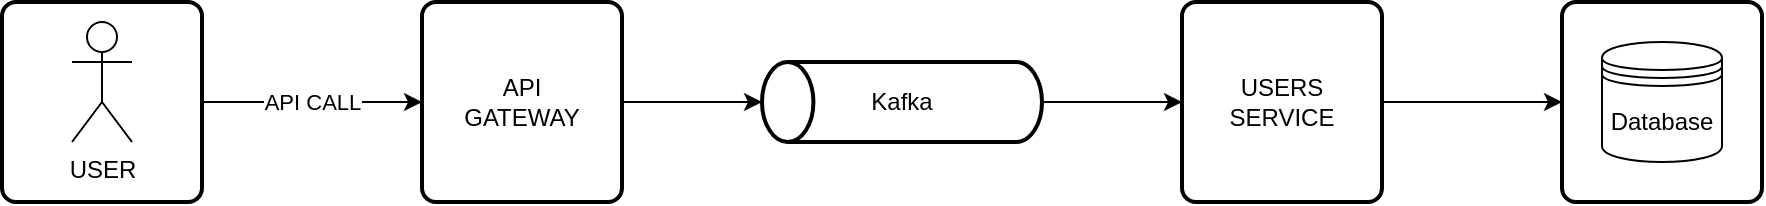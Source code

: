 <mxfile version="20.8.16" type="device"><diagram name="Page-1" id="_AiFvzg8Yo5Fh3pr3HKx"><mxGraphModel dx="1418" dy="820" grid="1" gridSize="10" guides="1" tooltips="1" connect="1" arrows="1" fold="1" page="1" pageScale="1" pageWidth="1169" pageHeight="827" math="0" shadow="0"><root><mxCell id="0"/><mxCell id="1" parent="0"/><mxCell id="RZO1tsT8N4qD-yPXKZFP-11" value="" style="rounded=1;whiteSpace=wrap;html=1;absoluteArcSize=1;arcSize=14;strokeWidth=2;" parent="1" vertex="1"><mxGeometry x="920" y="220" width="100" height="100" as="geometry"/></mxCell><mxCell id="RZO1tsT8N4qD-yPXKZFP-20" style="edgeStyle=orthogonalEdgeStyle;rounded=0;orthogonalLoop=1;jettySize=auto;html=1;exitX=0;exitY=0.5;exitDx=0;exitDy=0;exitPerimeter=0;entryX=0;entryY=0.5;entryDx=0;entryDy=0;" parent="1" source="RZO1tsT8N4qD-yPXKZFP-4" target="RZO1tsT8N4qD-yPXKZFP-12" edge="1"><mxGeometry relative="1" as="geometry"/></mxCell><mxCell id="RZO1tsT8N4qD-yPXKZFP-4" value="Kafka" style="strokeWidth=2;html=1;shape=mxgraph.flowchart.direct_data;whiteSpace=wrap;flipH=1;" parent="1" vertex="1"><mxGeometry x="520" y="250" width="140" height="40" as="geometry"/></mxCell><mxCell id="RZO1tsT8N4qD-yPXKZFP-13" value="API CALL" style="edgeStyle=orthogonalEdgeStyle;rounded=0;orthogonalLoop=1;jettySize=auto;html=1;exitX=1;exitY=0.5;exitDx=0;exitDy=0;" parent="1" source="RZO1tsT8N4qD-yPXKZFP-5" target="RZO1tsT8N4qD-yPXKZFP-9" edge="1"><mxGeometry relative="1" as="geometry"/></mxCell><mxCell id="RZO1tsT8N4qD-yPXKZFP-5" value="" style="rounded=1;whiteSpace=wrap;html=1;absoluteArcSize=1;arcSize=14;strokeWidth=2;" parent="1" vertex="1"><mxGeometry x="140" y="220" width="100" height="100" as="geometry"/></mxCell><mxCell id="RZO1tsT8N4qD-yPXKZFP-6" value="USER" style="shape=umlActor;verticalLabelPosition=bottom;verticalAlign=top;html=1;outlineConnect=0;" parent="1" vertex="1"><mxGeometry x="175" y="230" width="30" height="60" as="geometry"/></mxCell><mxCell id="RZO1tsT8N4qD-yPXKZFP-19" style="edgeStyle=orthogonalEdgeStyle;rounded=0;orthogonalLoop=1;jettySize=auto;html=1;exitX=1;exitY=0.5;exitDx=0;exitDy=0;entryX=1;entryY=0.5;entryDx=0;entryDy=0;entryPerimeter=0;" parent="1" source="RZO1tsT8N4qD-yPXKZFP-9" target="RZO1tsT8N4qD-yPXKZFP-4" edge="1"><mxGeometry relative="1" as="geometry"/></mxCell><mxCell id="RZO1tsT8N4qD-yPXKZFP-9" value="API&lt;br&gt;GATEWAY" style="rounded=1;whiteSpace=wrap;html=1;absoluteArcSize=1;arcSize=14;strokeWidth=2;" parent="1" vertex="1"><mxGeometry x="350" y="220" width="100" height="100" as="geometry"/></mxCell><mxCell id="RZO1tsT8N4qD-yPXKZFP-10" value="Database" style="shape=datastore;whiteSpace=wrap;html=1;" parent="1" vertex="1"><mxGeometry x="940" y="240" width="60" height="60" as="geometry"/></mxCell><mxCell id="RZO1tsT8N4qD-yPXKZFP-16" style="edgeStyle=orthogonalEdgeStyle;rounded=0;orthogonalLoop=1;jettySize=auto;html=1;exitX=1;exitY=0.5;exitDx=0;exitDy=0;entryX=0;entryY=0.5;entryDx=0;entryDy=0;" parent="1" source="RZO1tsT8N4qD-yPXKZFP-12" target="RZO1tsT8N4qD-yPXKZFP-11" edge="1"><mxGeometry relative="1" as="geometry"/></mxCell><mxCell id="RZO1tsT8N4qD-yPXKZFP-12" value="USERS&lt;br&gt;SERVICE" style="rounded=1;whiteSpace=wrap;html=1;absoluteArcSize=1;arcSize=14;strokeWidth=2;" parent="1" vertex="1"><mxGeometry x="730" y="220" width="100" height="100" as="geometry"/></mxCell></root></mxGraphModel></diagram></mxfile>